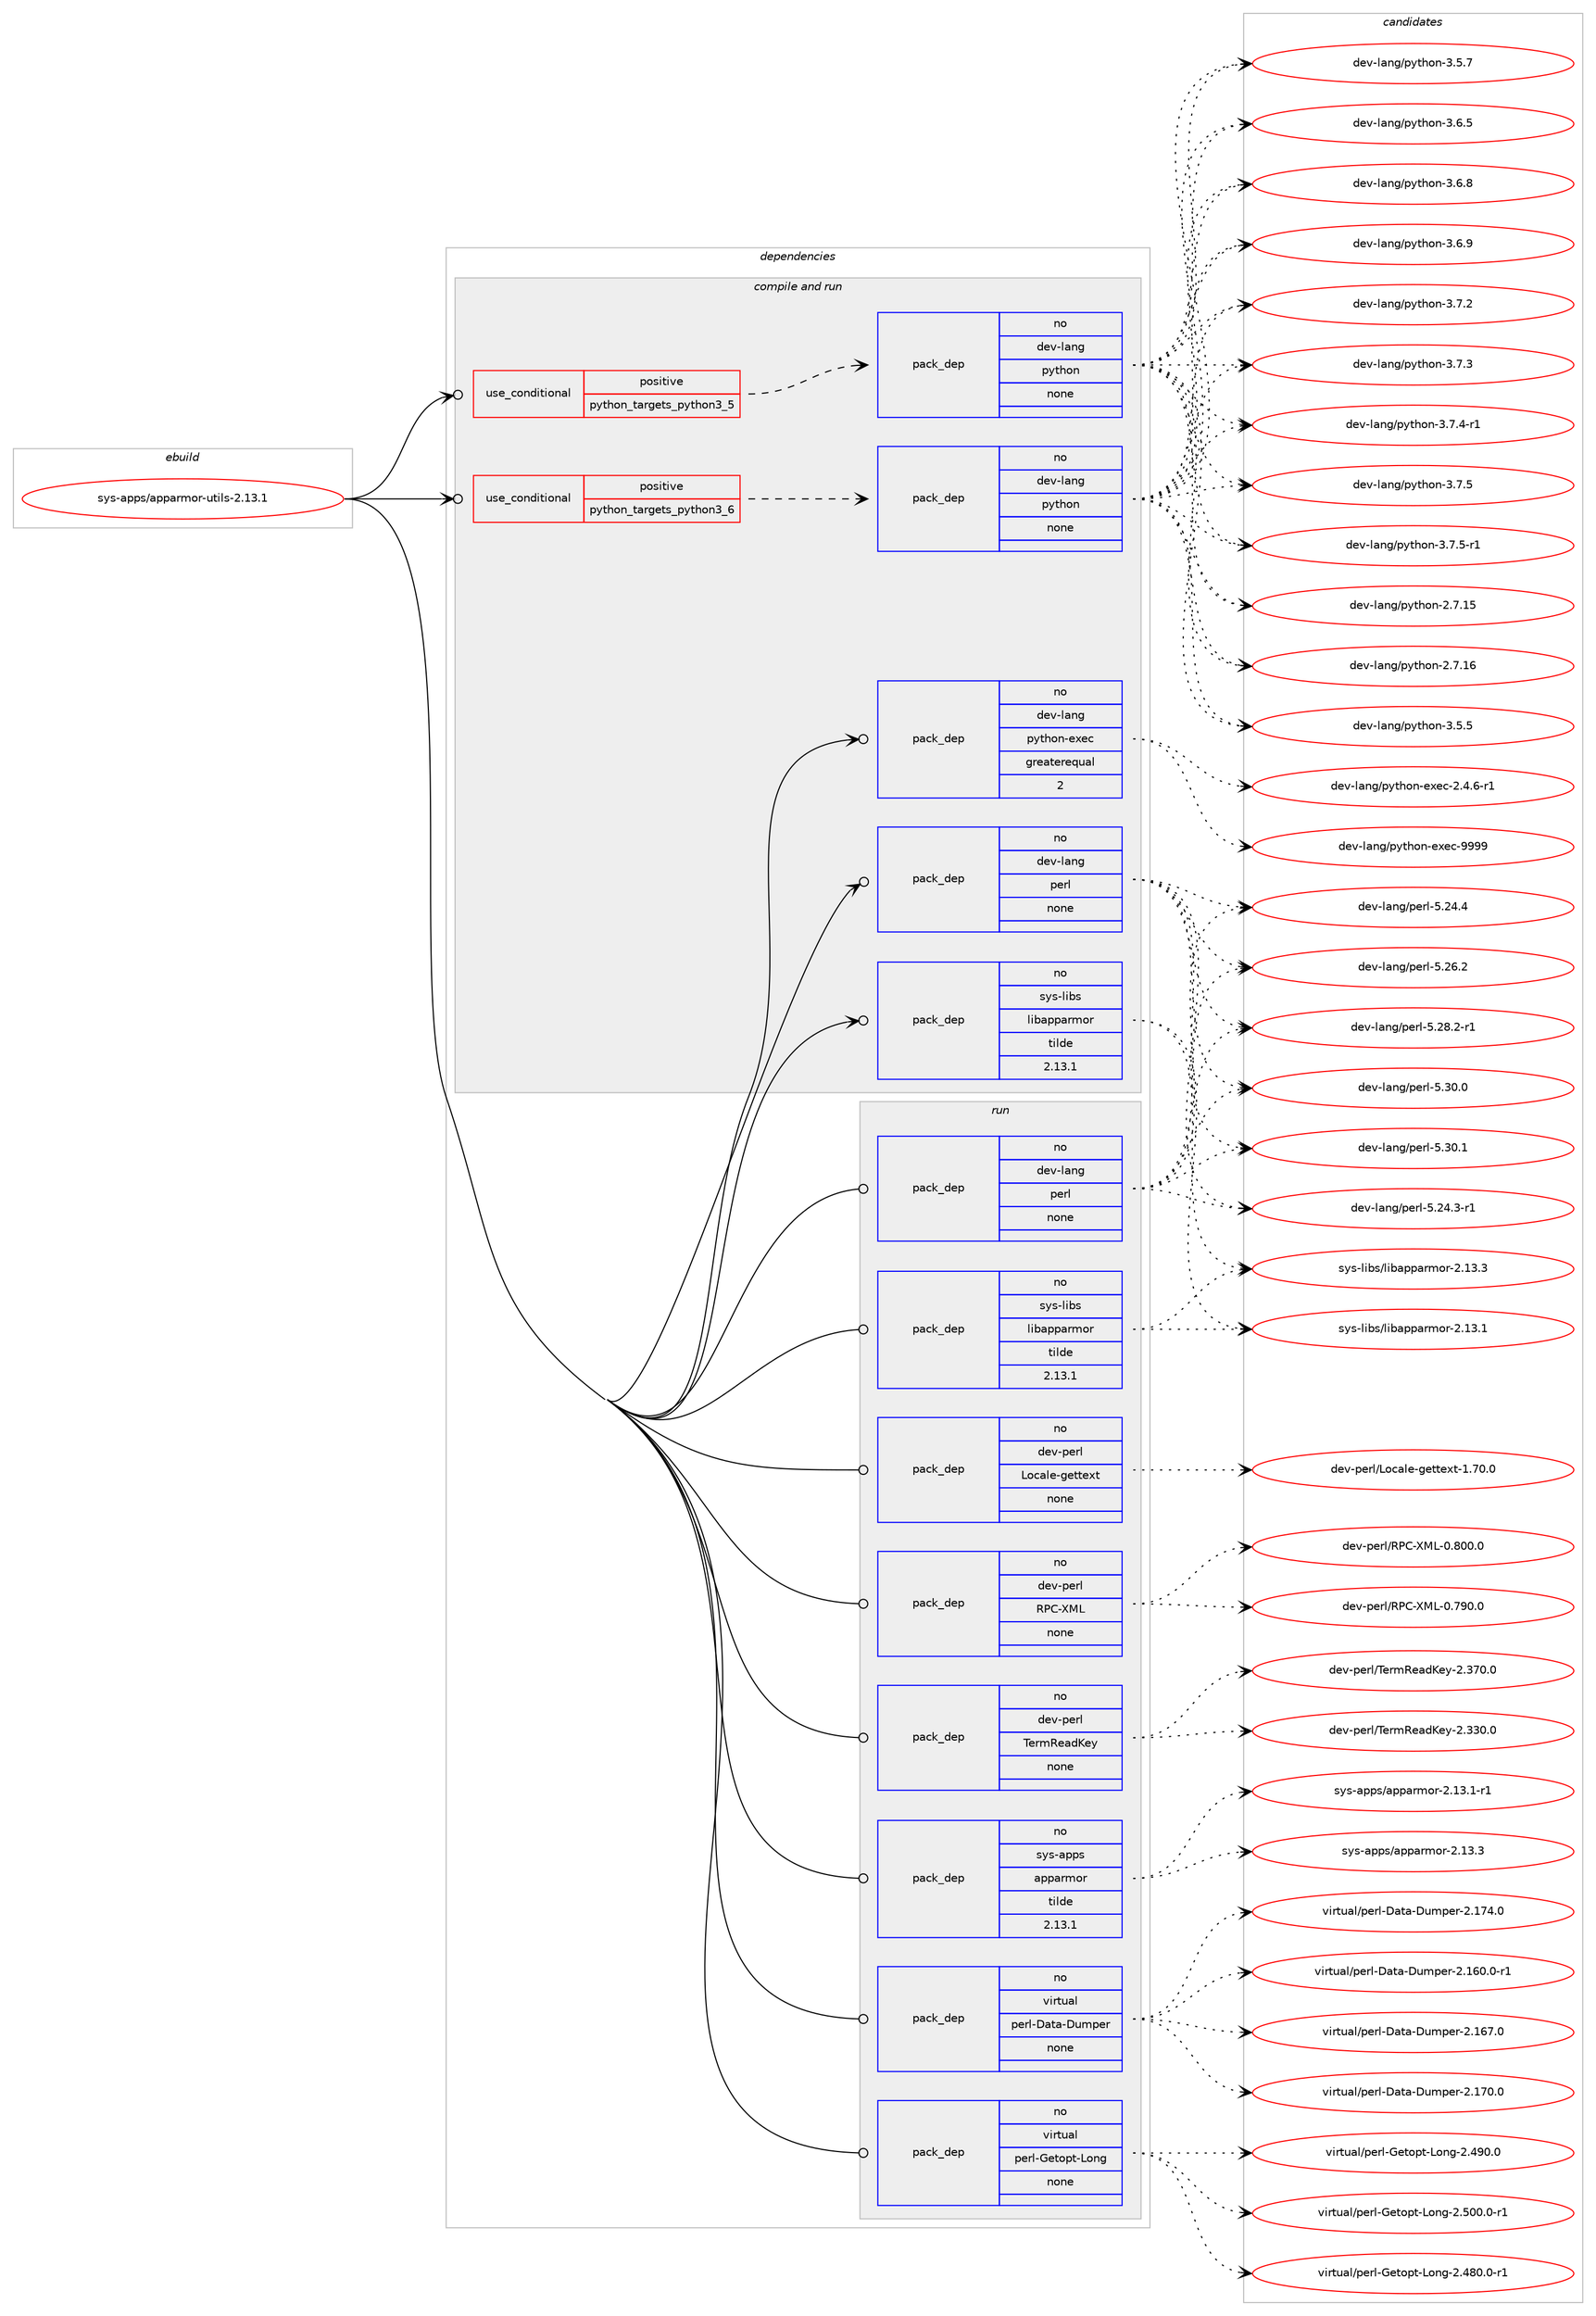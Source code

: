 digraph prolog {

# *************
# Graph options
# *************

newrank=true;
concentrate=true;
compound=true;
graph [rankdir=LR,fontname=Helvetica,fontsize=10,ranksep=1.5];#, ranksep=2.5, nodesep=0.2];
edge  [arrowhead=vee];
node  [fontname=Helvetica,fontsize=10];

# **********
# The ebuild
# **********

subgraph cluster_leftcol {
color=gray;
rank=same;
label=<<i>ebuild</i>>;
id [label="sys-apps/apparmor-utils-2.13.1", color=red, width=4, href="../sys-apps/apparmor-utils-2.13.1.svg"];
}

# ****************
# The dependencies
# ****************

subgraph cluster_midcol {
color=gray;
label=<<i>dependencies</i>>;
subgraph cluster_compile {
fillcolor="#eeeeee";
style=filled;
label=<<i>compile</i>>;
}
subgraph cluster_compileandrun {
fillcolor="#eeeeee";
style=filled;
label=<<i>compile and run</i>>;
subgraph cond210265 {
dependency873613 [label=<<TABLE BORDER="0" CELLBORDER="1" CELLSPACING="0" CELLPADDING="4"><TR><TD ROWSPAN="3" CELLPADDING="10">use_conditional</TD></TR><TR><TD>positive</TD></TR><TR><TD>python_targets_python3_5</TD></TR></TABLE>>, shape=none, color=red];
subgraph pack648043 {
dependency873614 [label=<<TABLE BORDER="0" CELLBORDER="1" CELLSPACING="0" CELLPADDING="4" WIDTH="220"><TR><TD ROWSPAN="6" CELLPADDING="30">pack_dep</TD></TR><TR><TD WIDTH="110">no</TD></TR><TR><TD>dev-lang</TD></TR><TR><TD>python</TD></TR><TR><TD>none</TD></TR><TR><TD></TD></TR></TABLE>>, shape=none, color=blue];
}
dependency873613:e -> dependency873614:w [weight=20,style="dashed",arrowhead="vee"];
}
id:e -> dependency873613:w [weight=20,style="solid",arrowhead="odotvee"];
subgraph cond210266 {
dependency873615 [label=<<TABLE BORDER="0" CELLBORDER="1" CELLSPACING="0" CELLPADDING="4"><TR><TD ROWSPAN="3" CELLPADDING="10">use_conditional</TD></TR><TR><TD>positive</TD></TR><TR><TD>python_targets_python3_6</TD></TR></TABLE>>, shape=none, color=red];
subgraph pack648044 {
dependency873616 [label=<<TABLE BORDER="0" CELLBORDER="1" CELLSPACING="0" CELLPADDING="4" WIDTH="220"><TR><TD ROWSPAN="6" CELLPADDING="30">pack_dep</TD></TR><TR><TD WIDTH="110">no</TD></TR><TR><TD>dev-lang</TD></TR><TR><TD>python</TD></TR><TR><TD>none</TD></TR><TR><TD></TD></TR></TABLE>>, shape=none, color=blue];
}
dependency873615:e -> dependency873616:w [weight=20,style="dashed",arrowhead="vee"];
}
id:e -> dependency873615:w [weight=20,style="solid",arrowhead="odotvee"];
subgraph pack648045 {
dependency873617 [label=<<TABLE BORDER="0" CELLBORDER="1" CELLSPACING="0" CELLPADDING="4" WIDTH="220"><TR><TD ROWSPAN="6" CELLPADDING="30">pack_dep</TD></TR><TR><TD WIDTH="110">no</TD></TR><TR><TD>dev-lang</TD></TR><TR><TD>perl</TD></TR><TR><TD>none</TD></TR><TR><TD></TD></TR></TABLE>>, shape=none, color=blue];
}
id:e -> dependency873617:w [weight=20,style="solid",arrowhead="odotvee"];
subgraph pack648046 {
dependency873618 [label=<<TABLE BORDER="0" CELLBORDER="1" CELLSPACING="0" CELLPADDING="4" WIDTH="220"><TR><TD ROWSPAN="6" CELLPADDING="30">pack_dep</TD></TR><TR><TD WIDTH="110">no</TD></TR><TR><TD>dev-lang</TD></TR><TR><TD>python-exec</TD></TR><TR><TD>greaterequal</TD></TR><TR><TD>2</TD></TR></TABLE>>, shape=none, color=blue];
}
id:e -> dependency873618:w [weight=20,style="solid",arrowhead="odotvee"];
subgraph pack648047 {
dependency873619 [label=<<TABLE BORDER="0" CELLBORDER="1" CELLSPACING="0" CELLPADDING="4" WIDTH="220"><TR><TD ROWSPAN="6" CELLPADDING="30">pack_dep</TD></TR><TR><TD WIDTH="110">no</TD></TR><TR><TD>sys-libs</TD></TR><TR><TD>libapparmor</TD></TR><TR><TD>tilde</TD></TR><TR><TD>2.13.1</TD></TR></TABLE>>, shape=none, color=blue];
}
id:e -> dependency873619:w [weight=20,style="solid",arrowhead="odotvee"];
}
subgraph cluster_run {
fillcolor="#eeeeee";
style=filled;
label=<<i>run</i>>;
subgraph pack648048 {
dependency873620 [label=<<TABLE BORDER="0" CELLBORDER="1" CELLSPACING="0" CELLPADDING="4" WIDTH="220"><TR><TD ROWSPAN="6" CELLPADDING="30">pack_dep</TD></TR><TR><TD WIDTH="110">no</TD></TR><TR><TD>dev-lang</TD></TR><TR><TD>perl</TD></TR><TR><TD>none</TD></TR><TR><TD></TD></TR></TABLE>>, shape=none, color=blue];
}
id:e -> dependency873620:w [weight=20,style="solid",arrowhead="odot"];
subgraph pack648049 {
dependency873621 [label=<<TABLE BORDER="0" CELLBORDER="1" CELLSPACING="0" CELLPADDING="4" WIDTH="220"><TR><TD ROWSPAN="6" CELLPADDING="30">pack_dep</TD></TR><TR><TD WIDTH="110">no</TD></TR><TR><TD>dev-perl</TD></TR><TR><TD>Locale-gettext</TD></TR><TR><TD>none</TD></TR><TR><TD></TD></TR></TABLE>>, shape=none, color=blue];
}
id:e -> dependency873621:w [weight=20,style="solid",arrowhead="odot"];
subgraph pack648050 {
dependency873622 [label=<<TABLE BORDER="0" CELLBORDER="1" CELLSPACING="0" CELLPADDING="4" WIDTH="220"><TR><TD ROWSPAN="6" CELLPADDING="30">pack_dep</TD></TR><TR><TD WIDTH="110">no</TD></TR><TR><TD>dev-perl</TD></TR><TR><TD>RPC-XML</TD></TR><TR><TD>none</TD></TR><TR><TD></TD></TR></TABLE>>, shape=none, color=blue];
}
id:e -> dependency873622:w [weight=20,style="solid",arrowhead="odot"];
subgraph pack648051 {
dependency873623 [label=<<TABLE BORDER="0" CELLBORDER="1" CELLSPACING="0" CELLPADDING="4" WIDTH="220"><TR><TD ROWSPAN="6" CELLPADDING="30">pack_dep</TD></TR><TR><TD WIDTH="110">no</TD></TR><TR><TD>dev-perl</TD></TR><TR><TD>TermReadKey</TD></TR><TR><TD>none</TD></TR><TR><TD></TD></TR></TABLE>>, shape=none, color=blue];
}
id:e -> dependency873623:w [weight=20,style="solid",arrowhead="odot"];
subgraph pack648052 {
dependency873624 [label=<<TABLE BORDER="0" CELLBORDER="1" CELLSPACING="0" CELLPADDING="4" WIDTH="220"><TR><TD ROWSPAN="6" CELLPADDING="30">pack_dep</TD></TR><TR><TD WIDTH="110">no</TD></TR><TR><TD>sys-apps</TD></TR><TR><TD>apparmor</TD></TR><TR><TD>tilde</TD></TR><TR><TD>2.13.1</TD></TR></TABLE>>, shape=none, color=blue];
}
id:e -> dependency873624:w [weight=20,style="solid",arrowhead="odot"];
subgraph pack648053 {
dependency873625 [label=<<TABLE BORDER="0" CELLBORDER="1" CELLSPACING="0" CELLPADDING="4" WIDTH="220"><TR><TD ROWSPAN="6" CELLPADDING="30">pack_dep</TD></TR><TR><TD WIDTH="110">no</TD></TR><TR><TD>sys-libs</TD></TR><TR><TD>libapparmor</TD></TR><TR><TD>tilde</TD></TR><TR><TD>2.13.1</TD></TR></TABLE>>, shape=none, color=blue];
}
id:e -> dependency873625:w [weight=20,style="solid",arrowhead="odot"];
subgraph pack648054 {
dependency873626 [label=<<TABLE BORDER="0" CELLBORDER="1" CELLSPACING="0" CELLPADDING="4" WIDTH="220"><TR><TD ROWSPAN="6" CELLPADDING="30">pack_dep</TD></TR><TR><TD WIDTH="110">no</TD></TR><TR><TD>virtual</TD></TR><TR><TD>perl-Data-Dumper</TD></TR><TR><TD>none</TD></TR><TR><TD></TD></TR></TABLE>>, shape=none, color=blue];
}
id:e -> dependency873626:w [weight=20,style="solid",arrowhead="odot"];
subgraph pack648055 {
dependency873627 [label=<<TABLE BORDER="0" CELLBORDER="1" CELLSPACING="0" CELLPADDING="4" WIDTH="220"><TR><TD ROWSPAN="6" CELLPADDING="30">pack_dep</TD></TR><TR><TD WIDTH="110">no</TD></TR><TR><TD>virtual</TD></TR><TR><TD>perl-Getopt-Long</TD></TR><TR><TD>none</TD></TR><TR><TD></TD></TR></TABLE>>, shape=none, color=blue];
}
id:e -> dependency873627:w [weight=20,style="solid",arrowhead="odot"];
}
}

# **************
# The candidates
# **************

subgraph cluster_choices {
rank=same;
color=gray;
label=<<i>candidates</i>>;

subgraph choice648043 {
color=black;
nodesep=1;
choice10010111845108971101034711212111610411111045504655464953 [label="dev-lang/python-2.7.15", color=red, width=4,href="../dev-lang/python-2.7.15.svg"];
choice10010111845108971101034711212111610411111045504655464954 [label="dev-lang/python-2.7.16", color=red, width=4,href="../dev-lang/python-2.7.16.svg"];
choice100101118451089711010347112121116104111110455146534653 [label="dev-lang/python-3.5.5", color=red, width=4,href="../dev-lang/python-3.5.5.svg"];
choice100101118451089711010347112121116104111110455146534655 [label="dev-lang/python-3.5.7", color=red, width=4,href="../dev-lang/python-3.5.7.svg"];
choice100101118451089711010347112121116104111110455146544653 [label="dev-lang/python-3.6.5", color=red, width=4,href="../dev-lang/python-3.6.5.svg"];
choice100101118451089711010347112121116104111110455146544656 [label="dev-lang/python-3.6.8", color=red, width=4,href="../dev-lang/python-3.6.8.svg"];
choice100101118451089711010347112121116104111110455146544657 [label="dev-lang/python-3.6.9", color=red, width=4,href="../dev-lang/python-3.6.9.svg"];
choice100101118451089711010347112121116104111110455146554650 [label="dev-lang/python-3.7.2", color=red, width=4,href="../dev-lang/python-3.7.2.svg"];
choice100101118451089711010347112121116104111110455146554651 [label="dev-lang/python-3.7.3", color=red, width=4,href="../dev-lang/python-3.7.3.svg"];
choice1001011184510897110103471121211161041111104551465546524511449 [label="dev-lang/python-3.7.4-r1", color=red, width=4,href="../dev-lang/python-3.7.4-r1.svg"];
choice100101118451089711010347112121116104111110455146554653 [label="dev-lang/python-3.7.5", color=red, width=4,href="../dev-lang/python-3.7.5.svg"];
choice1001011184510897110103471121211161041111104551465546534511449 [label="dev-lang/python-3.7.5-r1", color=red, width=4,href="../dev-lang/python-3.7.5-r1.svg"];
dependency873614:e -> choice10010111845108971101034711212111610411111045504655464953:w [style=dotted,weight="100"];
dependency873614:e -> choice10010111845108971101034711212111610411111045504655464954:w [style=dotted,weight="100"];
dependency873614:e -> choice100101118451089711010347112121116104111110455146534653:w [style=dotted,weight="100"];
dependency873614:e -> choice100101118451089711010347112121116104111110455146534655:w [style=dotted,weight="100"];
dependency873614:e -> choice100101118451089711010347112121116104111110455146544653:w [style=dotted,weight="100"];
dependency873614:e -> choice100101118451089711010347112121116104111110455146544656:w [style=dotted,weight="100"];
dependency873614:e -> choice100101118451089711010347112121116104111110455146544657:w [style=dotted,weight="100"];
dependency873614:e -> choice100101118451089711010347112121116104111110455146554650:w [style=dotted,weight="100"];
dependency873614:e -> choice100101118451089711010347112121116104111110455146554651:w [style=dotted,weight="100"];
dependency873614:e -> choice1001011184510897110103471121211161041111104551465546524511449:w [style=dotted,weight="100"];
dependency873614:e -> choice100101118451089711010347112121116104111110455146554653:w [style=dotted,weight="100"];
dependency873614:e -> choice1001011184510897110103471121211161041111104551465546534511449:w [style=dotted,weight="100"];
}
subgraph choice648044 {
color=black;
nodesep=1;
choice10010111845108971101034711212111610411111045504655464953 [label="dev-lang/python-2.7.15", color=red, width=4,href="../dev-lang/python-2.7.15.svg"];
choice10010111845108971101034711212111610411111045504655464954 [label="dev-lang/python-2.7.16", color=red, width=4,href="../dev-lang/python-2.7.16.svg"];
choice100101118451089711010347112121116104111110455146534653 [label="dev-lang/python-3.5.5", color=red, width=4,href="../dev-lang/python-3.5.5.svg"];
choice100101118451089711010347112121116104111110455146534655 [label="dev-lang/python-3.5.7", color=red, width=4,href="../dev-lang/python-3.5.7.svg"];
choice100101118451089711010347112121116104111110455146544653 [label="dev-lang/python-3.6.5", color=red, width=4,href="../dev-lang/python-3.6.5.svg"];
choice100101118451089711010347112121116104111110455146544656 [label="dev-lang/python-3.6.8", color=red, width=4,href="../dev-lang/python-3.6.8.svg"];
choice100101118451089711010347112121116104111110455146544657 [label="dev-lang/python-3.6.9", color=red, width=4,href="../dev-lang/python-3.6.9.svg"];
choice100101118451089711010347112121116104111110455146554650 [label="dev-lang/python-3.7.2", color=red, width=4,href="../dev-lang/python-3.7.2.svg"];
choice100101118451089711010347112121116104111110455146554651 [label="dev-lang/python-3.7.3", color=red, width=4,href="../dev-lang/python-3.7.3.svg"];
choice1001011184510897110103471121211161041111104551465546524511449 [label="dev-lang/python-3.7.4-r1", color=red, width=4,href="../dev-lang/python-3.7.4-r1.svg"];
choice100101118451089711010347112121116104111110455146554653 [label="dev-lang/python-3.7.5", color=red, width=4,href="../dev-lang/python-3.7.5.svg"];
choice1001011184510897110103471121211161041111104551465546534511449 [label="dev-lang/python-3.7.5-r1", color=red, width=4,href="../dev-lang/python-3.7.5-r1.svg"];
dependency873616:e -> choice10010111845108971101034711212111610411111045504655464953:w [style=dotted,weight="100"];
dependency873616:e -> choice10010111845108971101034711212111610411111045504655464954:w [style=dotted,weight="100"];
dependency873616:e -> choice100101118451089711010347112121116104111110455146534653:w [style=dotted,weight="100"];
dependency873616:e -> choice100101118451089711010347112121116104111110455146534655:w [style=dotted,weight="100"];
dependency873616:e -> choice100101118451089711010347112121116104111110455146544653:w [style=dotted,weight="100"];
dependency873616:e -> choice100101118451089711010347112121116104111110455146544656:w [style=dotted,weight="100"];
dependency873616:e -> choice100101118451089711010347112121116104111110455146544657:w [style=dotted,weight="100"];
dependency873616:e -> choice100101118451089711010347112121116104111110455146554650:w [style=dotted,weight="100"];
dependency873616:e -> choice100101118451089711010347112121116104111110455146554651:w [style=dotted,weight="100"];
dependency873616:e -> choice1001011184510897110103471121211161041111104551465546524511449:w [style=dotted,weight="100"];
dependency873616:e -> choice100101118451089711010347112121116104111110455146554653:w [style=dotted,weight="100"];
dependency873616:e -> choice1001011184510897110103471121211161041111104551465546534511449:w [style=dotted,weight="100"];
}
subgraph choice648045 {
color=black;
nodesep=1;
choice100101118451089711010347112101114108455346505246514511449 [label="dev-lang/perl-5.24.3-r1", color=red, width=4,href="../dev-lang/perl-5.24.3-r1.svg"];
choice10010111845108971101034711210111410845534650524652 [label="dev-lang/perl-5.24.4", color=red, width=4,href="../dev-lang/perl-5.24.4.svg"];
choice10010111845108971101034711210111410845534650544650 [label="dev-lang/perl-5.26.2", color=red, width=4,href="../dev-lang/perl-5.26.2.svg"];
choice100101118451089711010347112101114108455346505646504511449 [label="dev-lang/perl-5.28.2-r1", color=red, width=4,href="../dev-lang/perl-5.28.2-r1.svg"];
choice10010111845108971101034711210111410845534651484648 [label="dev-lang/perl-5.30.0", color=red, width=4,href="../dev-lang/perl-5.30.0.svg"];
choice10010111845108971101034711210111410845534651484649 [label="dev-lang/perl-5.30.1", color=red, width=4,href="../dev-lang/perl-5.30.1.svg"];
dependency873617:e -> choice100101118451089711010347112101114108455346505246514511449:w [style=dotted,weight="100"];
dependency873617:e -> choice10010111845108971101034711210111410845534650524652:w [style=dotted,weight="100"];
dependency873617:e -> choice10010111845108971101034711210111410845534650544650:w [style=dotted,weight="100"];
dependency873617:e -> choice100101118451089711010347112101114108455346505646504511449:w [style=dotted,weight="100"];
dependency873617:e -> choice10010111845108971101034711210111410845534651484648:w [style=dotted,weight="100"];
dependency873617:e -> choice10010111845108971101034711210111410845534651484649:w [style=dotted,weight="100"];
}
subgraph choice648046 {
color=black;
nodesep=1;
choice10010111845108971101034711212111610411111045101120101994550465246544511449 [label="dev-lang/python-exec-2.4.6-r1", color=red, width=4,href="../dev-lang/python-exec-2.4.6-r1.svg"];
choice10010111845108971101034711212111610411111045101120101994557575757 [label="dev-lang/python-exec-9999", color=red, width=4,href="../dev-lang/python-exec-9999.svg"];
dependency873618:e -> choice10010111845108971101034711212111610411111045101120101994550465246544511449:w [style=dotted,weight="100"];
dependency873618:e -> choice10010111845108971101034711212111610411111045101120101994557575757:w [style=dotted,weight="100"];
}
subgraph choice648047 {
color=black;
nodesep=1;
choice11512111545108105981154710810598971121129711410911111445504649514649 [label="sys-libs/libapparmor-2.13.1", color=red, width=4,href="../sys-libs/libapparmor-2.13.1.svg"];
choice11512111545108105981154710810598971121129711410911111445504649514651 [label="sys-libs/libapparmor-2.13.3", color=red, width=4,href="../sys-libs/libapparmor-2.13.3.svg"];
dependency873619:e -> choice11512111545108105981154710810598971121129711410911111445504649514649:w [style=dotted,weight="100"];
dependency873619:e -> choice11512111545108105981154710810598971121129711410911111445504649514651:w [style=dotted,weight="100"];
}
subgraph choice648048 {
color=black;
nodesep=1;
choice100101118451089711010347112101114108455346505246514511449 [label="dev-lang/perl-5.24.3-r1", color=red, width=4,href="../dev-lang/perl-5.24.3-r1.svg"];
choice10010111845108971101034711210111410845534650524652 [label="dev-lang/perl-5.24.4", color=red, width=4,href="../dev-lang/perl-5.24.4.svg"];
choice10010111845108971101034711210111410845534650544650 [label="dev-lang/perl-5.26.2", color=red, width=4,href="../dev-lang/perl-5.26.2.svg"];
choice100101118451089711010347112101114108455346505646504511449 [label="dev-lang/perl-5.28.2-r1", color=red, width=4,href="../dev-lang/perl-5.28.2-r1.svg"];
choice10010111845108971101034711210111410845534651484648 [label="dev-lang/perl-5.30.0", color=red, width=4,href="../dev-lang/perl-5.30.0.svg"];
choice10010111845108971101034711210111410845534651484649 [label="dev-lang/perl-5.30.1", color=red, width=4,href="../dev-lang/perl-5.30.1.svg"];
dependency873620:e -> choice100101118451089711010347112101114108455346505246514511449:w [style=dotted,weight="100"];
dependency873620:e -> choice10010111845108971101034711210111410845534650524652:w [style=dotted,weight="100"];
dependency873620:e -> choice10010111845108971101034711210111410845534650544650:w [style=dotted,weight="100"];
dependency873620:e -> choice100101118451089711010347112101114108455346505646504511449:w [style=dotted,weight="100"];
dependency873620:e -> choice10010111845108971101034711210111410845534651484648:w [style=dotted,weight="100"];
dependency873620:e -> choice10010111845108971101034711210111410845534651484649:w [style=dotted,weight="100"];
}
subgraph choice648049 {
color=black;
nodesep=1;
choice10010111845112101114108477611199971081014510310111611610112011645494655484648 [label="dev-perl/Locale-gettext-1.70.0", color=red, width=4,href="../dev-perl/Locale-gettext-1.70.0.svg"];
dependency873621:e -> choice10010111845112101114108477611199971081014510310111611610112011645494655484648:w [style=dotted,weight="100"];
}
subgraph choice648050 {
color=black;
nodesep=1;
choice1001011184511210111410847828067458877764548465557484648 [label="dev-perl/RPC-XML-0.790.0", color=red, width=4,href="../dev-perl/RPC-XML-0.790.0.svg"];
choice1001011184511210111410847828067458877764548465648484648 [label="dev-perl/RPC-XML-0.800.0", color=red, width=4,href="../dev-perl/RPC-XML-0.800.0.svg"];
dependency873622:e -> choice1001011184511210111410847828067458877764548465557484648:w [style=dotted,weight="100"];
dependency873622:e -> choice1001011184511210111410847828067458877764548465648484648:w [style=dotted,weight="100"];
}
subgraph choice648051 {
color=black;
nodesep=1;
choice1001011184511210111410847841011141098210197100751011214550465151484648 [label="dev-perl/TermReadKey-2.330.0", color=red, width=4,href="../dev-perl/TermReadKey-2.330.0.svg"];
choice1001011184511210111410847841011141098210197100751011214550465155484648 [label="dev-perl/TermReadKey-2.370.0", color=red, width=4,href="../dev-perl/TermReadKey-2.370.0.svg"];
dependency873623:e -> choice1001011184511210111410847841011141098210197100751011214550465151484648:w [style=dotted,weight="100"];
dependency873623:e -> choice1001011184511210111410847841011141098210197100751011214550465155484648:w [style=dotted,weight="100"];
}
subgraph choice648052 {
color=black;
nodesep=1;
choice1151211154597112112115479711211297114109111114455046495146494511449 [label="sys-apps/apparmor-2.13.1-r1", color=red, width=4,href="../sys-apps/apparmor-2.13.1-r1.svg"];
choice115121115459711211211547971121129711410911111445504649514651 [label="sys-apps/apparmor-2.13.3", color=red, width=4,href="../sys-apps/apparmor-2.13.3.svg"];
dependency873624:e -> choice1151211154597112112115479711211297114109111114455046495146494511449:w [style=dotted,weight="100"];
dependency873624:e -> choice115121115459711211211547971121129711410911111445504649514651:w [style=dotted,weight="100"];
}
subgraph choice648053 {
color=black;
nodesep=1;
choice11512111545108105981154710810598971121129711410911111445504649514649 [label="sys-libs/libapparmor-2.13.1", color=red, width=4,href="../sys-libs/libapparmor-2.13.1.svg"];
choice11512111545108105981154710810598971121129711410911111445504649514651 [label="sys-libs/libapparmor-2.13.3", color=red, width=4,href="../sys-libs/libapparmor-2.13.3.svg"];
dependency873625:e -> choice11512111545108105981154710810598971121129711410911111445504649514649:w [style=dotted,weight="100"];
dependency873625:e -> choice11512111545108105981154710810598971121129711410911111445504649514651:w [style=dotted,weight="100"];
}
subgraph choice648054 {
color=black;
nodesep=1;
choice118105114116117971084711210111410845689711697456811710911210111445504649544846484511449 [label="virtual/perl-Data-Dumper-2.160.0-r1", color=red, width=4,href="../virtual/perl-Data-Dumper-2.160.0-r1.svg"];
choice11810511411611797108471121011141084568971169745681171091121011144550464954554648 [label="virtual/perl-Data-Dumper-2.167.0", color=red, width=4,href="../virtual/perl-Data-Dumper-2.167.0.svg"];
choice11810511411611797108471121011141084568971169745681171091121011144550464955484648 [label="virtual/perl-Data-Dumper-2.170.0", color=red, width=4,href="../virtual/perl-Data-Dumper-2.170.0.svg"];
choice11810511411611797108471121011141084568971169745681171091121011144550464955524648 [label="virtual/perl-Data-Dumper-2.174.0", color=red, width=4,href="../virtual/perl-Data-Dumper-2.174.0.svg"];
dependency873626:e -> choice118105114116117971084711210111410845689711697456811710911210111445504649544846484511449:w [style=dotted,weight="100"];
dependency873626:e -> choice11810511411611797108471121011141084568971169745681171091121011144550464954554648:w [style=dotted,weight="100"];
dependency873626:e -> choice11810511411611797108471121011141084568971169745681171091121011144550464955484648:w [style=dotted,weight="100"];
dependency873626:e -> choice11810511411611797108471121011141084568971169745681171091121011144550464955524648:w [style=dotted,weight="100"];
}
subgraph choice648055 {
color=black;
nodesep=1;
choice11810511411611797108471121011141084571101116111112116457611111010345504652564846484511449 [label="virtual/perl-Getopt-Long-2.480.0-r1", color=red, width=4,href="../virtual/perl-Getopt-Long-2.480.0-r1.svg"];
choice1181051141161179710847112101114108457110111611111211645761111101034550465257484648 [label="virtual/perl-Getopt-Long-2.490.0", color=red, width=4,href="../virtual/perl-Getopt-Long-2.490.0.svg"];
choice11810511411611797108471121011141084571101116111112116457611111010345504653484846484511449 [label="virtual/perl-Getopt-Long-2.500.0-r1", color=red, width=4,href="../virtual/perl-Getopt-Long-2.500.0-r1.svg"];
dependency873627:e -> choice11810511411611797108471121011141084571101116111112116457611111010345504652564846484511449:w [style=dotted,weight="100"];
dependency873627:e -> choice1181051141161179710847112101114108457110111611111211645761111101034550465257484648:w [style=dotted,weight="100"];
dependency873627:e -> choice11810511411611797108471121011141084571101116111112116457611111010345504653484846484511449:w [style=dotted,weight="100"];
}
}

}
